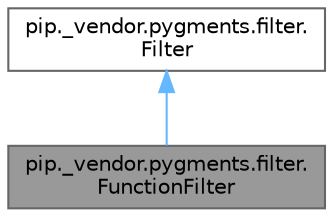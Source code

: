 digraph "pip._vendor.pygments.filter.FunctionFilter"
{
 // LATEX_PDF_SIZE
  bgcolor="transparent";
  edge [fontname=Helvetica,fontsize=10,labelfontname=Helvetica,labelfontsize=10];
  node [fontname=Helvetica,fontsize=10,shape=box,height=0.2,width=0.4];
  Node1 [id="Node000001",label="pip._vendor.pygments.filter.\lFunctionFilter",height=0.2,width=0.4,color="gray40", fillcolor="grey60", style="filled", fontcolor="black",tooltip=" "];
  Node2 -> Node1 [id="edge2_Node000001_Node000002",dir="back",color="steelblue1",style="solid",tooltip=" "];
  Node2 [id="Node000002",label="pip._vendor.pygments.filter.\lFilter",height=0.2,width=0.4,color="gray40", fillcolor="white", style="filled",URL="$db/d02/classpip_1_1__vendor_1_1pygments_1_1filter_1_1Filter.html",tooltip=" "];
}
